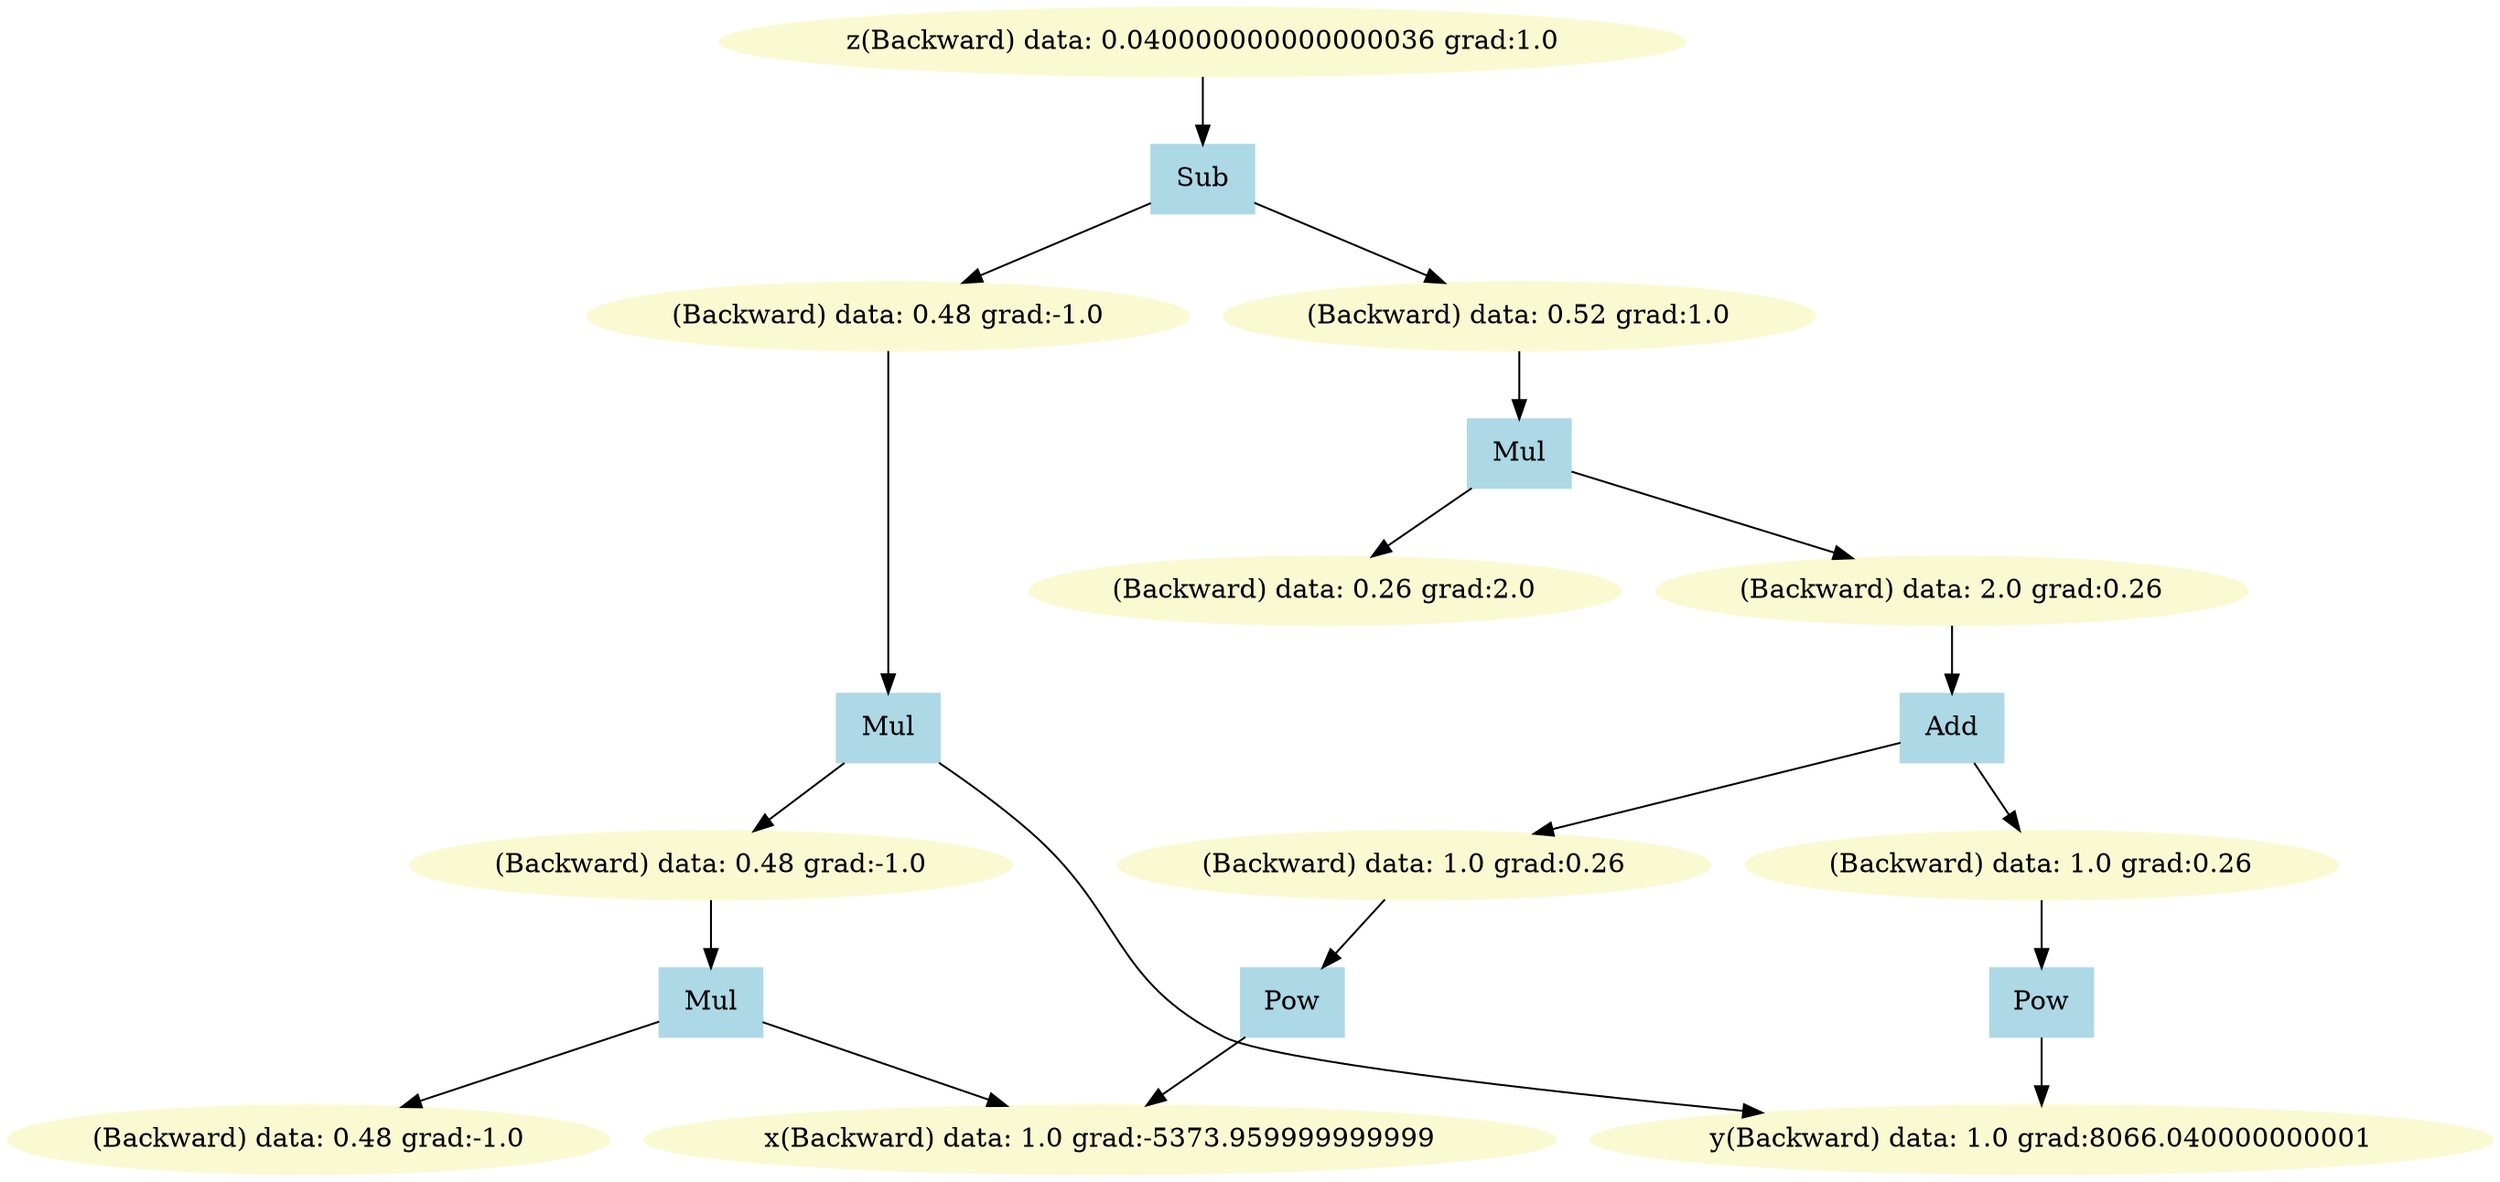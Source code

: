 digraph g {
2714442409104 [label="z(Backward) data: 0.040000000000000036 grad:1.0", color=lightgoldenrodyellow, style=filled]
2714442409200 [label ="Sub", color=lightblue, style=filled, shape=box]
2714442409200 -> 2714442409776
2714442409200 -> 2714442409296
2714442409104 -> 2714442409200
2714442409776 [label="(Backward) data: 0.52 grad:1.0", color=lightgoldenrodyellow, style=filled]
2714442409296 [label="(Backward) data: 0.48 grad:-1.0", color=lightgoldenrodyellow, style=filled]
2714442409392 [label ="Mul", color=lightblue, style=filled, shape=box]
2714442409392 -> 2714442409488
2714442409392 -> 2716550835600
2714442409296 -> 2714442409392
2714442409488 [label="(Backward) data: 0.48 grad:-1.0", color=lightgoldenrodyellow, style=filled]
2716550835600 [label="y(Backward) data: 1.0 grad:8066.040000000001", color=lightgoldenrodyellow, style=filled]
2714442409680 [label ="Mul", color=lightblue, style=filled, shape=box]
2714442409680 -> 2716550835648
2714442409680 -> 2714442409584
2714442409488 -> 2714442409680
2716550835648 [label="x(Backward) data: 1.0 grad:-5373.959999999999", color=lightgoldenrodyellow, style=filled]
2714442409584 [label="(Backward) data: 0.48 grad:-1.0", color=lightgoldenrodyellow, style=filled]
2714442409968 [label ="Mul", color=lightblue, style=filled, shape=box]
2714442409968 -> 2714442466448
2714442409968 -> 2714442409872
2714442409776 -> 2714442409968
2714442466448 [label="(Backward) data: 2.0 grad:0.26", color=lightgoldenrodyellow, style=filled]
2714442409872 [label="(Backward) data: 0.26 grad:2.0", color=lightgoldenrodyellow, style=filled]
2714442466592 [label ="Add", color=lightblue, style=filled, shape=box]
2714442466592 -> 2714442466736
2714442466592 -> 2714442466640
2714442466448 -> 2714442466592
2714442466736 [label="(Backward) data: 1.0 grad:0.26", color=lightgoldenrodyellow, style=filled]
2714442466640 [label="(Backward) data: 1.0 grad:0.26", color=lightgoldenrodyellow, style=filled]
2714442466976 [label ="Pow", color=lightblue, style=filled, shape=box]
2714442466976 -> 2716550835600
2714442466640 -> 2714442466976
2716550835600 [label="y(Backward) data: 1.0 grad:8066.040000000001", color=lightgoldenrodyellow, style=filled]
2716550835504 [label ="Pow", color=lightblue, style=filled, shape=box]
2716550835504 -> 2716550835648
2714442466736 -> 2716550835504
2716550835648 [label="x(Backward) data: 1.0 grad:-5373.959999999999", color=lightgoldenrodyellow, style=filled]
}